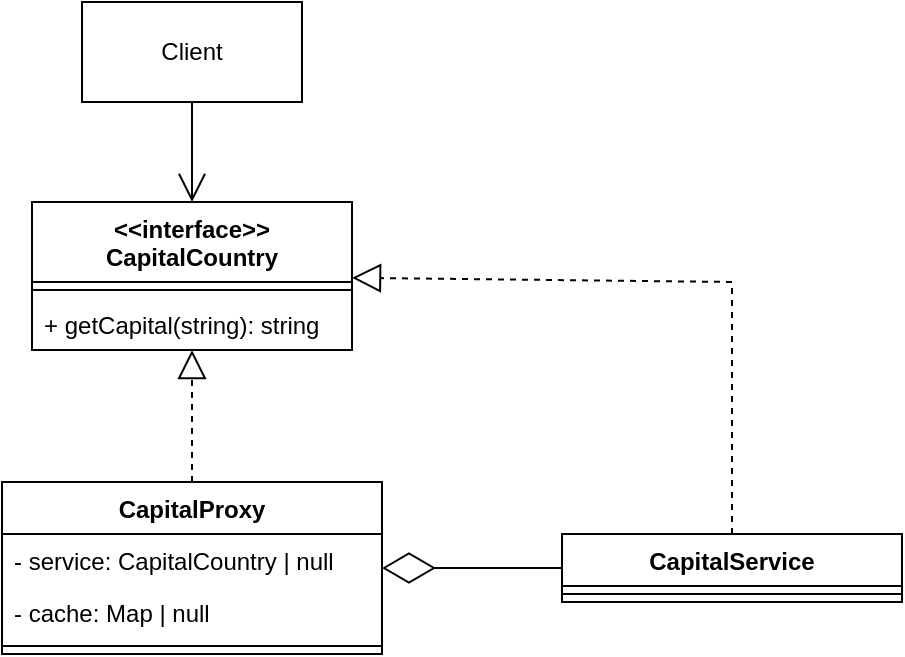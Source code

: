 <mxfile version="21.3.3" type="device">
  <diagram id="C5RBs43oDa-KdzZeNtuy" name="Page-1">
    <mxGraphModel dx="1050" dy="581" grid="1" gridSize="10" guides="1" tooltips="1" connect="1" arrows="1" fold="1" page="1" pageScale="1" pageWidth="827" pageHeight="1169" math="0" shadow="0">
      <root>
        <mxCell id="WIyWlLk6GJQsqaUBKTNV-0" />
        <mxCell id="WIyWlLk6GJQsqaUBKTNV-1" parent="WIyWlLk6GJQsqaUBKTNV-0" />
        <mxCell id="GQACmn0jV0vaVqxmoJ_N-4" value="Client" style="html=1;whiteSpace=wrap;" parent="WIyWlLk6GJQsqaUBKTNV-1" vertex="1">
          <mxGeometry x="210" y="140" width="110" height="50" as="geometry" />
        </mxCell>
        <mxCell id="GQACmn0jV0vaVqxmoJ_N-21" value="" style="endArrow=open;endFill=1;endSize=12;html=1;rounded=0;" parent="WIyWlLk6GJQsqaUBKTNV-1" source="GQACmn0jV0vaVqxmoJ_N-4" target="3xE3AHJMkASqcUneK318-0" edge="1">
          <mxGeometry width="160" relative="1" as="geometry">
            <mxPoint x="50" y="280" as="sourcePoint" />
            <mxPoint x="305" y="228" as="targetPoint" />
          </mxGeometry>
        </mxCell>
        <mxCell id="3xE3AHJMkASqcUneK318-0" value="&amp;lt;&amp;lt;interface&amp;gt;&amp;gt;&lt;br&gt;CapitalCountry" style="swimlane;fontStyle=1;align=center;verticalAlign=top;childLayout=stackLayout;horizontal=1;startSize=40;horizontalStack=0;resizeParent=1;resizeParentMax=0;resizeLast=0;collapsible=1;marginBottom=0;whiteSpace=wrap;html=1;" parent="WIyWlLk6GJQsqaUBKTNV-1" vertex="1">
          <mxGeometry x="185" y="240" width="160" height="74" as="geometry" />
        </mxCell>
        <mxCell id="3xE3AHJMkASqcUneK318-2" value="" style="line;strokeWidth=1;fillColor=none;align=left;verticalAlign=middle;spacingTop=-1;spacingLeft=3;spacingRight=3;rotatable=0;labelPosition=right;points=[];portConstraint=eastwest;strokeColor=inherit;" parent="3xE3AHJMkASqcUneK318-0" vertex="1">
          <mxGeometry y="40" width="160" height="8" as="geometry" />
        </mxCell>
        <mxCell id="3xE3AHJMkASqcUneK318-3" value="+ getCapital(string): string" style="text;strokeColor=none;fillColor=none;align=left;verticalAlign=top;spacingLeft=4;spacingRight=4;overflow=hidden;rotatable=0;points=[[0,0.5],[1,0.5]];portConstraint=eastwest;whiteSpace=wrap;html=1;" parent="3xE3AHJMkASqcUneK318-0" vertex="1">
          <mxGeometry y="48" width="160" height="26" as="geometry" />
        </mxCell>
        <mxCell id="3xE3AHJMkASqcUneK318-4" value="CapitalService" style="swimlane;fontStyle=1;align=center;verticalAlign=top;childLayout=stackLayout;horizontal=1;startSize=26;horizontalStack=0;resizeParent=1;resizeParentMax=0;resizeLast=0;collapsible=1;marginBottom=0;whiteSpace=wrap;html=1;" parent="WIyWlLk6GJQsqaUBKTNV-1" vertex="1">
          <mxGeometry x="450" y="406" width="170" height="34" as="geometry" />
        </mxCell>
        <mxCell id="3xE3AHJMkASqcUneK318-6" value="" style="line;strokeWidth=1;fillColor=none;align=left;verticalAlign=middle;spacingTop=-1;spacingLeft=3;spacingRight=3;rotatable=0;labelPosition=right;points=[];portConstraint=eastwest;strokeColor=inherit;" parent="3xE3AHJMkASqcUneK318-4" vertex="1">
          <mxGeometry y="26" width="170" height="8" as="geometry" />
        </mxCell>
        <mxCell id="3xE3AHJMkASqcUneK318-9" value="CapitalProxy" style="swimlane;fontStyle=1;align=center;verticalAlign=top;childLayout=stackLayout;horizontal=1;startSize=26;horizontalStack=0;resizeParent=1;resizeParentMax=0;resizeLast=0;collapsible=1;marginBottom=0;whiteSpace=wrap;html=1;" parent="WIyWlLk6GJQsqaUBKTNV-1" vertex="1">
          <mxGeometry x="170" y="380" width="190" height="86" as="geometry" />
        </mxCell>
        <mxCell id="3xE3AHJMkASqcUneK318-10" value="- service: CapitalCountry | null" style="text;strokeColor=none;fillColor=none;align=left;verticalAlign=top;spacingLeft=4;spacingRight=4;overflow=hidden;rotatable=0;points=[[0,0.5],[1,0.5]];portConstraint=eastwest;whiteSpace=wrap;html=1;" parent="3xE3AHJMkASqcUneK318-9" vertex="1">
          <mxGeometry y="26" width="190" height="26" as="geometry" />
        </mxCell>
        <mxCell id="3xE3AHJMkASqcUneK318-13" value="- cache: Map | null" style="text;strokeColor=none;fillColor=none;align=left;verticalAlign=top;spacingLeft=4;spacingRight=4;overflow=hidden;rotatable=0;points=[[0,0.5],[1,0.5]];portConstraint=eastwest;whiteSpace=wrap;html=1;" parent="3xE3AHJMkASqcUneK318-9" vertex="1">
          <mxGeometry y="52" width="190" height="26" as="geometry" />
        </mxCell>
        <mxCell id="3xE3AHJMkASqcUneK318-11" value="" style="line;strokeWidth=1;fillColor=none;align=left;verticalAlign=middle;spacingTop=-1;spacingLeft=3;spacingRight=3;rotatable=0;labelPosition=right;points=[];portConstraint=eastwest;strokeColor=inherit;" parent="3xE3AHJMkASqcUneK318-9" vertex="1">
          <mxGeometry y="78" width="190" height="8" as="geometry" />
        </mxCell>
        <mxCell id="3xE3AHJMkASqcUneK318-14" value="" style="endArrow=diamondThin;endFill=0;endSize=24;html=1;rounded=0;" parent="WIyWlLk6GJQsqaUBKTNV-1" source="3xE3AHJMkASqcUneK318-4" target="3xE3AHJMkASqcUneK318-9" edge="1">
          <mxGeometry width="160" relative="1" as="geometry">
            <mxPoint x="290" y="460" as="sourcePoint" />
            <mxPoint x="450" y="460" as="targetPoint" />
          </mxGeometry>
        </mxCell>
        <mxCell id="3xE3AHJMkASqcUneK318-15" value="" style="endArrow=block;dashed=1;endFill=0;endSize=12;html=1;rounded=0;" parent="WIyWlLk6GJQsqaUBKTNV-1" source="3xE3AHJMkASqcUneK318-9" target="3xE3AHJMkASqcUneK318-0" edge="1">
          <mxGeometry width="160" relative="1" as="geometry">
            <mxPoint x="30" y="420" as="sourcePoint" />
            <mxPoint x="190" y="420" as="targetPoint" />
          </mxGeometry>
        </mxCell>
        <mxCell id="3xE3AHJMkASqcUneK318-17" value="" style="endArrow=block;dashed=1;endFill=0;endSize=12;html=1;rounded=0;" parent="WIyWlLk6GJQsqaUBKTNV-1" source="3xE3AHJMkASqcUneK318-4" target="3xE3AHJMkASqcUneK318-0" edge="1">
          <mxGeometry width="160" relative="1" as="geometry">
            <mxPoint x="330" y="300" as="sourcePoint" />
            <mxPoint x="490" y="300" as="targetPoint" />
            <Array as="points">
              <mxPoint x="535" y="280" />
            </Array>
          </mxGeometry>
        </mxCell>
      </root>
    </mxGraphModel>
  </diagram>
</mxfile>
